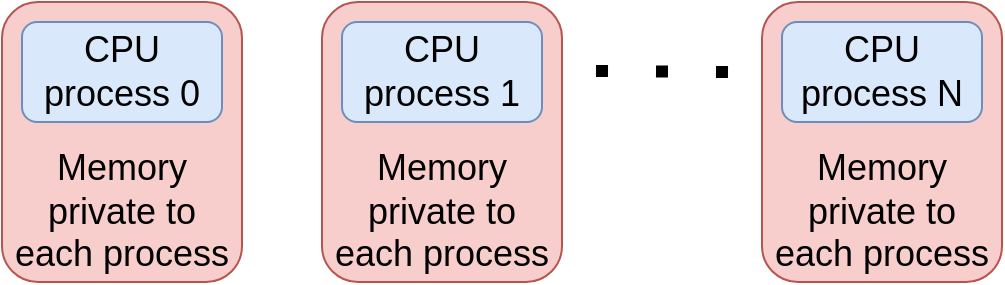 <mxfile version="13.7.9" type="device"><diagram id="9MAoJnYZneX1is-JKt7T" name="Page-1"><mxGraphModel dx="786" dy="580" grid="1" gridSize="10" guides="1" tooltips="1" connect="1" arrows="1" fold="1" page="1" pageScale="1" pageWidth="827" pageHeight="1169" math="0" shadow="0"><root><mxCell id="0"/><mxCell id="1" parent="0"/><mxCell id="6GElgl5Fq85JQP4qElus-7" value="Memory private to each process" style="rounded=1;whiteSpace=wrap;html=1;fontSize=18;verticalAlign=bottom;fillColor=#f8cecc;strokeColor=#b85450;" vertex="1" parent="1"><mxGeometry x="490" y="70" width="120" height="140" as="geometry"/></mxCell><mxCell id="6GElgl5Fq85JQP4qElus-6" value="Memory private to each process" style="rounded=1;whiteSpace=wrap;html=1;fontSize=18;verticalAlign=bottom;fillColor=#f8cecc;strokeColor=#b85450;" vertex="1" parent="1"><mxGeometry x="270" y="70" width="120" height="140" as="geometry"/></mxCell><mxCell id="6GElgl5Fq85JQP4qElus-1" value="Memory private to each process" style="rounded=1;whiteSpace=wrap;html=1;fontSize=18;verticalAlign=bottom;fillColor=#f8cecc;strokeColor=#b85450;" vertex="1" parent="1"><mxGeometry x="110" y="70" width="120" height="140" as="geometry"/></mxCell><mxCell id="6GElgl5Fq85JQP4qElus-2" value="CPU&lt;br&gt;process 0" style="rounded=1;whiteSpace=wrap;html=1;fontSize=18;fillColor=#dae8fc;strokeColor=#6c8ebf;" vertex="1" parent="1"><mxGeometry x="120" y="80" width="100" height="50" as="geometry"/></mxCell><mxCell id="6GElgl5Fq85JQP4qElus-3" value="CPU&lt;br&gt;process 1" style="rounded=1;whiteSpace=wrap;html=1;fontSize=18;fillColor=#dae8fc;strokeColor=#6c8ebf;" vertex="1" parent="1"><mxGeometry x="280" y="80" width="100" height="50" as="geometry"/></mxCell><mxCell id="6GElgl5Fq85JQP4qElus-4" value="CPU&lt;br&gt;process N" style="rounded=1;whiteSpace=wrap;html=1;fontSize=18;fillColor=#dae8fc;strokeColor=#6c8ebf;" vertex="1" parent="1"><mxGeometry x="500" y="80" width="100" height="50" as="geometry"/></mxCell><mxCell id="6GElgl5Fq85JQP4qElus-5" value="" style="endArrow=none;dashed=1;html=1;fontSize=18;strokeWidth=6;dashPattern=1 4;startSize=0;sourcePerimeterSpacing=0;jumpSize=6;rounded=0;endSize=0;targetPerimeterSpacing=0;" edge="1" parent="1"><mxGeometry width="50" height="50" relative="1" as="geometry"><mxPoint x="407" y="104.5" as="sourcePoint"/><mxPoint x="473.5" y="105" as="targetPoint"/></mxGeometry></mxCell></root></mxGraphModel></diagram></mxfile>